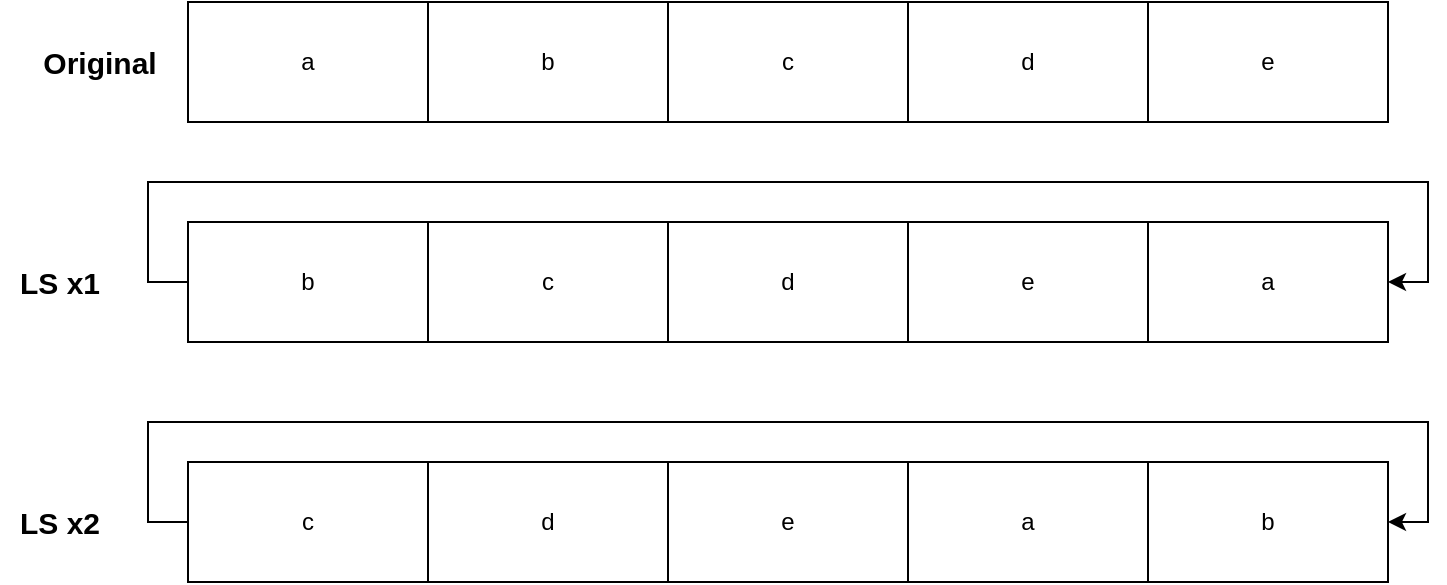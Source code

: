 <mxfile version="22.1.15" type="device">
  <diagram name="Stránka-1" id="YqRgB6bF7ps_heDAT-wN">
    <mxGraphModel dx="1098" dy="838" grid="1" gridSize="10" guides="1" tooltips="1" connect="1" arrows="1" fold="1" page="1" pageScale="1" pageWidth="827" pageHeight="1169" math="0" shadow="0">
      <root>
        <mxCell id="0" />
        <mxCell id="1" parent="0" />
        <mxCell id="3DRULBe8b-DT2g1qf9wI-24" value="&lt;font style=&quot;font-size: 15px;&quot;&gt;&lt;b&gt;LS x2&lt;/b&gt;&lt;/font&gt;" style="text;html=1;strokeColor=none;fillColor=none;align=center;verticalAlign=middle;whiteSpace=wrap;rounded=0;" parent="1" vertex="1">
          <mxGeometry x="20" y="455" width="60" height="30" as="geometry" />
        </mxCell>
        <mxCell id="3DRULBe8b-DT2g1qf9wI-25" value="&lt;font style=&quot;font-size: 15px;&quot;&gt;&lt;b&gt;LS x1&lt;/b&gt;&lt;/font&gt;" style="text;html=1;strokeColor=none;fillColor=none;align=center;verticalAlign=middle;whiteSpace=wrap;rounded=0;" parent="1" vertex="1">
          <mxGeometry x="20" y="335" width="60" height="30" as="geometry" />
        </mxCell>
        <mxCell id="tmp1ecUuuH1XjkuUfVDl-21" style="edgeStyle=orthogonalEdgeStyle;rounded=0;orthogonalLoop=1;jettySize=auto;html=1;exitX=0;exitY=0.5;exitDx=0;exitDy=0;entryX=1;entryY=0.5;entryDx=0;entryDy=0;" edge="1" parent="1" source="tmp1ecUuuH1XjkuUfVDl-1" target="tmp1ecUuuH1XjkuUfVDl-6">
          <mxGeometry relative="1" as="geometry" />
        </mxCell>
        <mxCell id="tmp1ecUuuH1XjkuUfVDl-1" value="" style="swimlane;startSize=0;" vertex="1" parent="1">
          <mxGeometry x="114" y="320" width="600" height="60" as="geometry" />
        </mxCell>
        <mxCell id="tmp1ecUuuH1XjkuUfVDl-2" value="b" style="rounded=0;whiteSpace=wrap;html=1;" vertex="1" parent="tmp1ecUuuH1XjkuUfVDl-1">
          <mxGeometry width="120" height="60" as="geometry" />
        </mxCell>
        <mxCell id="tmp1ecUuuH1XjkuUfVDl-3" value="c" style="rounded=0;whiteSpace=wrap;html=1;" vertex="1" parent="tmp1ecUuuH1XjkuUfVDl-1">
          <mxGeometry x="120" width="120" height="60" as="geometry" />
        </mxCell>
        <mxCell id="tmp1ecUuuH1XjkuUfVDl-4" value="d" style="rounded=0;whiteSpace=wrap;html=1;" vertex="1" parent="tmp1ecUuuH1XjkuUfVDl-1">
          <mxGeometry x="240" width="120" height="60" as="geometry" />
        </mxCell>
        <mxCell id="tmp1ecUuuH1XjkuUfVDl-5" value="e" style="rounded=0;whiteSpace=wrap;html=1;" vertex="1" parent="tmp1ecUuuH1XjkuUfVDl-1">
          <mxGeometry x="360" width="120" height="60" as="geometry" />
        </mxCell>
        <mxCell id="tmp1ecUuuH1XjkuUfVDl-6" value="a" style="rounded=0;whiteSpace=wrap;html=1;" vertex="1" parent="1">
          <mxGeometry x="594" y="320" width="120" height="60" as="geometry" />
        </mxCell>
        <mxCell id="tmp1ecUuuH1XjkuUfVDl-7" value="" style="swimlane;startSize=0;" vertex="1" parent="1">
          <mxGeometry x="114" y="210" width="600" height="60" as="geometry" />
        </mxCell>
        <mxCell id="tmp1ecUuuH1XjkuUfVDl-8" value="a" style="rounded=0;whiteSpace=wrap;html=1;" vertex="1" parent="tmp1ecUuuH1XjkuUfVDl-7">
          <mxGeometry width="120" height="60" as="geometry" />
        </mxCell>
        <mxCell id="tmp1ecUuuH1XjkuUfVDl-9" value="b" style="rounded=0;whiteSpace=wrap;html=1;" vertex="1" parent="tmp1ecUuuH1XjkuUfVDl-7">
          <mxGeometry x="120" width="120" height="60" as="geometry" />
        </mxCell>
        <mxCell id="tmp1ecUuuH1XjkuUfVDl-10" value="c" style="rounded=0;whiteSpace=wrap;html=1;" vertex="1" parent="tmp1ecUuuH1XjkuUfVDl-7">
          <mxGeometry x="240" width="120" height="60" as="geometry" />
        </mxCell>
        <mxCell id="tmp1ecUuuH1XjkuUfVDl-11" value="d" style="rounded=0;whiteSpace=wrap;html=1;" vertex="1" parent="tmp1ecUuuH1XjkuUfVDl-7">
          <mxGeometry x="360" width="120" height="60" as="geometry" />
        </mxCell>
        <mxCell id="tmp1ecUuuH1XjkuUfVDl-12" value="e" style="rounded=0;whiteSpace=wrap;html=1;" vertex="1" parent="1">
          <mxGeometry x="594" y="210" width="120" height="60" as="geometry" />
        </mxCell>
        <mxCell id="tmp1ecUuuH1XjkuUfVDl-13" value="&lt;font style=&quot;font-size: 15px;&quot;&gt;&lt;b&gt;Original&lt;/b&gt;&lt;/font&gt;" style="text;html=1;strokeColor=none;fillColor=none;align=center;verticalAlign=middle;whiteSpace=wrap;rounded=0;" vertex="1" parent="1">
          <mxGeometry x="40" y="225" width="60" height="30" as="geometry" />
        </mxCell>
        <mxCell id="tmp1ecUuuH1XjkuUfVDl-14" value="" style="swimlane;startSize=0;" vertex="1" parent="1">
          <mxGeometry x="114" y="440" width="600" height="60" as="geometry" />
        </mxCell>
        <mxCell id="tmp1ecUuuH1XjkuUfVDl-15" value="c" style="rounded=0;whiteSpace=wrap;html=1;" vertex="1" parent="tmp1ecUuuH1XjkuUfVDl-14">
          <mxGeometry width="120" height="60" as="geometry" />
        </mxCell>
        <mxCell id="tmp1ecUuuH1XjkuUfVDl-16" value="d" style="rounded=0;whiteSpace=wrap;html=1;" vertex="1" parent="tmp1ecUuuH1XjkuUfVDl-14">
          <mxGeometry x="120" width="120" height="60" as="geometry" />
        </mxCell>
        <mxCell id="tmp1ecUuuH1XjkuUfVDl-17" value="e" style="rounded=0;whiteSpace=wrap;html=1;" vertex="1" parent="tmp1ecUuuH1XjkuUfVDl-14">
          <mxGeometry x="240" width="120" height="60" as="geometry" />
        </mxCell>
        <mxCell id="tmp1ecUuuH1XjkuUfVDl-18" value="a" style="rounded=0;whiteSpace=wrap;html=1;" vertex="1" parent="tmp1ecUuuH1XjkuUfVDl-14">
          <mxGeometry x="360" width="120" height="60" as="geometry" />
        </mxCell>
        <mxCell id="tmp1ecUuuH1XjkuUfVDl-19" value="b" style="rounded=0;whiteSpace=wrap;html=1;" vertex="1" parent="1">
          <mxGeometry x="594" y="440" width="120" height="60" as="geometry" />
        </mxCell>
        <mxCell id="tmp1ecUuuH1XjkuUfVDl-20" style="edgeStyle=orthogonalEdgeStyle;rounded=0;orthogonalLoop=1;jettySize=auto;html=1;exitX=0;exitY=0.5;exitDx=0;exitDy=0;entryX=1;entryY=0.5;entryDx=0;entryDy=0;" edge="1" parent="1" source="tmp1ecUuuH1XjkuUfVDl-15" target="tmp1ecUuuH1XjkuUfVDl-19">
          <mxGeometry relative="1" as="geometry">
            <Array as="points">
              <mxPoint x="94" y="470" />
              <mxPoint x="94" y="420" />
              <mxPoint x="734" y="420" />
              <mxPoint x="734" y="470" />
            </Array>
          </mxGeometry>
        </mxCell>
      </root>
    </mxGraphModel>
  </diagram>
</mxfile>
